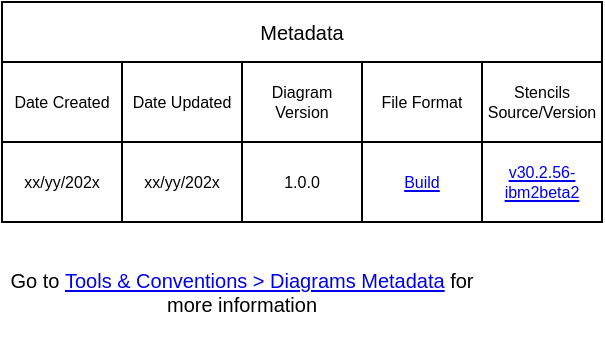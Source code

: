 <mxfile version="21.2.1" type="device" pages="2">
  <diagram id="n-x54qgWscSKkXu7yztT" name="Metadata">
    <mxGraphModel dx="654" dy="412" grid="1" gridSize="10" guides="1" tooltips="1" connect="1" arrows="1" fold="1" page="1" pageScale="1" pageWidth="800" pageHeight="800" math="0" shadow="0">
      <root>
        <mxCell id="0" />
        <mxCell id="1" parent="0" />
        <mxCell id="vtB3B4zhmJX2FN3hhUvI-1" value="Metadata" style="shape=table;startSize=30;container=1;collapsible=0;childLayout=tableLayout;fontSize=10;whiteSpace=wrap;" parent="1" vertex="1">
          <mxGeometry x="20" y="30" width="300" height="110" as="geometry" />
        </mxCell>
        <mxCell id="vtB3B4zhmJX2FN3hhUvI-2" value="" style="shape=tableRow;horizontal=0;startSize=0;swimlaneHead=0;swimlaneBody=0;strokeColor=inherit;top=0;left=0;bottom=0;right=0;collapsible=0;dropTarget=0;fillColor=none;points=[[0,0.5],[1,0.5]];portConstraint=eastwest;fontSize=8;" parent="vtB3B4zhmJX2FN3hhUvI-1" vertex="1">
          <mxGeometry y="30" width="300" height="40" as="geometry" />
        </mxCell>
        <mxCell id="vtB3B4zhmJX2FN3hhUvI-3" value="Date Created" style="shape=partialRectangle;html=1;whiteSpace=wrap;connectable=0;strokeColor=inherit;overflow=hidden;fillColor=none;top=0;left=0;bottom=0;right=0;pointerEvents=1;fontSize=8;" parent="vtB3B4zhmJX2FN3hhUvI-2" vertex="1">
          <mxGeometry width="60" height="40" as="geometry">
            <mxRectangle width="60" height="40" as="alternateBounds" />
          </mxGeometry>
        </mxCell>
        <mxCell id="vtB3B4zhmJX2FN3hhUvI-4" value="Date Updated" style="shape=partialRectangle;html=1;whiteSpace=wrap;connectable=0;strokeColor=inherit;overflow=hidden;fillColor=none;top=0;left=0;bottom=0;right=0;pointerEvents=1;fontSize=8;" parent="vtB3B4zhmJX2FN3hhUvI-2" vertex="1">
          <mxGeometry x="60" width="60" height="40" as="geometry">
            <mxRectangle width="60" height="40" as="alternateBounds" />
          </mxGeometry>
        </mxCell>
        <mxCell id="vtB3B4zhmJX2FN3hhUvI-5" value="Diagram Version" style="shape=partialRectangle;html=1;whiteSpace=wrap;connectable=0;strokeColor=inherit;overflow=hidden;fillColor=none;top=0;left=0;bottom=0;right=0;pointerEvents=1;fontSize=8;" parent="vtB3B4zhmJX2FN3hhUvI-2" vertex="1">
          <mxGeometry x="120" width="60" height="40" as="geometry">
            <mxRectangle width="60" height="40" as="alternateBounds" />
          </mxGeometry>
        </mxCell>
        <mxCell id="vtB3B4zhmJX2FN3hhUvI-6" value="File Format" style="shape=partialRectangle;html=1;whiteSpace=wrap;connectable=0;strokeColor=inherit;overflow=hidden;fillColor=none;top=0;left=0;bottom=0;right=0;pointerEvents=1;fontSize=8;" parent="vtB3B4zhmJX2FN3hhUvI-2" vertex="1">
          <mxGeometry x="180" width="60" height="40" as="geometry">
            <mxRectangle width="60" height="40" as="alternateBounds" />
          </mxGeometry>
        </mxCell>
        <mxCell id="vtB3B4zhmJX2FN3hhUvI-7" value="Stencils Source/Version" style="shape=partialRectangle;html=1;whiteSpace=wrap;connectable=0;strokeColor=inherit;overflow=hidden;fillColor=none;top=0;left=0;bottom=0;right=0;pointerEvents=1;fontSize=8;" parent="vtB3B4zhmJX2FN3hhUvI-2" vertex="1">
          <mxGeometry x="240" width="60" height="40" as="geometry">
            <mxRectangle width="60" height="40" as="alternateBounds" />
          </mxGeometry>
        </mxCell>
        <mxCell id="vtB3B4zhmJX2FN3hhUvI-8" style="shape=tableRow;horizontal=0;startSize=0;swimlaneHead=0;swimlaneBody=0;strokeColor=inherit;top=0;left=0;bottom=0;right=0;collapsible=0;dropTarget=0;fillColor=none;points=[[0,0.5],[1,0.5]];portConstraint=eastwest;fontSize=8;" parent="vtB3B4zhmJX2FN3hhUvI-1" vertex="1">
          <mxGeometry y="70" width="300" height="40" as="geometry" />
        </mxCell>
        <mxCell id="vtB3B4zhmJX2FN3hhUvI-9" value="xx/yy/202x" style="shape=partialRectangle;html=1;whiteSpace=wrap;connectable=0;strokeColor=inherit;overflow=hidden;fillColor=none;top=0;left=0;bottom=0;right=0;pointerEvents=1;fontSize=8;" parent="vtB3B4zhmJX2FN3hhUvI-8" vertex="1">
          <mxGeometry width="60" height="40" as="geometry">
            <mxRectangle width="60" height="40" as="alternateBounds" />
          </mxGeometry>
        </mxCell>
        <mxCell id="vtB3B4zhmJX2FN3hhUvI-10" value="xx/yy/202x" style="shape=partialRectangle;html=1;whiteSpace=wrap;connectable=0;strokeColor=inherit;overflow=hidden;fillColor=none;top=0;left=0;bottom=0;right=0;pointerEvents=1;fontSize=8;" parent="vtB3B4zhmJX2FN3hhUvI-8" vertex="1">
          <mxGeometry x="60" width="60" height="40" as="geometry">
            <mxRectangle width="60" height="40" as="alternateBounds" />
          </mxGeometry>
        </mxCell>
        <mxCell id="vtB3B4zhmJX2FN3hhUvI-11" value="1.0.0" style="shape=partialRectangle;html=1;whiteSpace=wrap;connectable=0;strokeColor=inherit;overflow=hidden;fillColor=none;top=0;left=0;bottom=0;right=0;pointerEvents=1;fontSize=8;" parent="vtB3B4zhmJX2FN3hhUvI-8" vertex="1">
          <mxGeometry x="120" width="60" height="40" as="geometry">
            <mxRectangle width="60" height="40" as="alternateBounds" />
          </mxGeometry>
        </mxCell>
        <mxCell id="vtB3B4zhmJX2FN3hhUvI-12" value="&lt;a style=&quot;border-color: var(--border-color);&quot; href=&quot;https://github.ibm.com/ibmcloud/ibm-cloud-stencils#temporary--custom-build&quot;&gt;Build&lt;/a&gt;" style="shape=partialRectangle;html=1;whiteSpace=wrap;connectable=0;strokeColor=inherit;overflow=hidden;fillColor=none;top=0;left=0;bottom=0;right=0;pointerEvents=1;fontSize=8;" parent="vtB3B4zhmJX2FN3hhUvI-8" vertex="1">
          <mxGeometry x="180" width="60" height="40" as="geometry">
            <mxRectangle width="60" height="40" as="alternateBounds" />
          </mxGeometry>
        </mxCell>
        <mxCell id="vtB3B4zhmJX2FN3hhUvI-13" value="&lt;a style=&quot;border-color: var(--border-color);&quot; href=&quot;https://github.ibm.com/ibmcloud/ibm-cloud-stencils/releases/tag/v30.2.56-ibm2beta2&quot;&gt;v30.2.56-ibm2beta2&lt;/a&gt;" style="shape=partialRectangle;html=1;whiteSpace=wrap;connectable=0;strokeColor=inherit;overflow=hidden;fillColor=none;top=0;left=0;bottom=0;right=0;pointerEvents=1;fontSize=8;" parent="vtB3B4zhmJX2FN3hhUvI-8" vertex="1">
          <mxGeometry x="240" width="60" height="40" as="geometry">
            <mxRectangle width="60" height="40" as="alternateBounds" />
          </mxGeometry>
        </mxCell>
        <mxCell id="KF8cAYF_pw24E9G2iWH9-2" value="&lt;font style=&quot;font-size: 10px;&quot;&gt;Go to&amp;nbsp;&lt;span style=&quot;background-color: initial;&quot;&gt;&lt;a href=&quot;https://github.ibm.com/ibmcloud/ibm-cloud-stencils#tools--conventions&quot;&gt;Tools &amp;amp; Conventions &amp;gt; Diagrams Metadata&lt;/a&gt;&amp;nbsp;for more information&lt;/span&gt;&lt;br&gt;&lt;/font&gt;" style="text;html=1;strokeColor=none;fillColor=none;align=center;verticalAlign=middle;whiteSpace=wrap;rounded=0;fontSize=10;" parent="1" vertex="1">
          <mxGeometry x="20" y="150" width="240" height="50" as="geometry" />
        </mxCell>
      </root>
    </mxGraphModel>
  </diagram>
  <diagram id="Sw7m3gH3_86LmOvQ2xe0" name="Diagram">
    <mxGraphModel dx="1242" dy="1582" grid="1" gridSize="10" guides="1" tooltips="1" connect="1" arrows="1" fold="1" page="1" pageScale="1" pageWidth="800" pageHeight="800" math="0" shadow="0">
      <root>
        <mxCell id="0" />
        <mxCell id="1" parent="0" />
        <mxCell id="GHIQly3u0VGrO4A0WHNo-2" value="Metadata" parent="0" />
        <mxCell id="GHIQly3u0VGrO4A0WHNo-1" value="&lt;font style=&quot;font-size: 16px;&quot;&gt;See &lt;i&gt;&lt;b&gt;Metadata&lt;/b&gt;&lt;/i&gt; tab for more details about the format and source material of this diagram. To hide this, go to &lt;b&gt;&lt;i&gt;View, Layers&lt;/i&gt; &lt;/b&gt;and un-check &lt;b&gt;&lt;i&gt;Metadata Instructions&lt;/i&gt;&lt;/b&gt;&lt;/font&gt;" style="shape=note;whiteSpace=wrap;html=1;backgroundOutline=1;fontColor=#000000;darkOpacity=0.05;fillColor=#FFF9B2;strokeColor=none;fillStyle=solid;direction=west;gradientDirection=north;gradientColor=#FFF2A1;shadow=1;size=20;pointerEvents=1;fontSize=10;" parent="GHIQly3u0VGrO4A0WHNo-2" vertex="1">
          <mxGeometry x="280" y="-470" width="240" height="190" as="geometry" />
        </mxCell>
      </root>
    </mxGraphModel>
  </diagram>
</mxfile>
